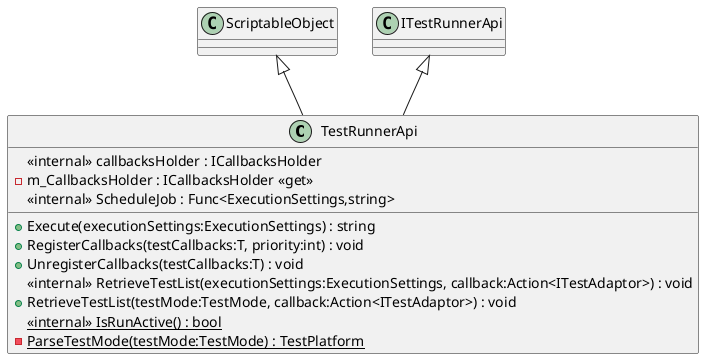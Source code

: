 @startuml
class TestRunnerApi {
    <<internal>> callbacksHolder : ICallbacksHolder
    - m_CallbacksHolder : ICallbacksHolder <<get>>
    <<internal>> ScheduleJob : Func<ExecutionSettings,string>
    + Execute(executionSettings:ExecutionSettings) : string
    + RegisterCallbacks(testCallbacks:T, priority:int) : void
    + UnregisterCallbacks(testCallbacks:T) : void
    <<internal>> RetrieveTestList(executionSettings:ExecutionSettings, callback:Action<ITestAdaptor>) : void
    + RetrieveTestList(testMode:TestMode, callback:Action<ITestAdaptor>) : void
    <<internal>> {static} IsRunActive() : bool
    - {static} ParseTestMode(testMode:TestMode) : TestPlatform
}
ScriptableObject <|-- TestRunnerApi
ITestRunnerApi <|-- TestRunnerApi
@enduml
